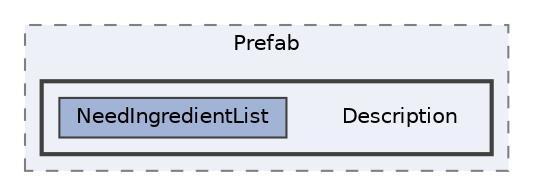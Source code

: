 digraph "003_Item/Window/RecipeWindow/Prefab/Description"
{
 // LATEX_PDF_SIZE
  bgcolor="transparent";
  edge [fontname=Helvetica,fontsize=10,labelfontname=Helvetica,labelfontsize=10];
  node [fontname=Helvetica,fontsize=10,shape=box,height=0.2,width=0.4];
  compound=true
  subgraph clusterdir_e468fb2dc7b48b02014f13e58344d230 {
    graph [ bgcolor="#edf0f7", pencolor="grey50", label="Prefab", fontname=Helvetica,fontsize=10 style="filled,dashed", URL="dir_e468fb2dc7b48b02014f13e58344d230.html",tooltip=""]
  subgraph clusterdir_a0969edd77d3e561ee6c3abcdcfd4c62 {
    graph [ bgcolor="#edf0f7", pencolor="grey25", label="", fontname=Helvetica,fontsize=10 style="filled,bold", URL="dir_a0969edd77d3e561ee6c3abcdcfd4c62.html",tooltip=""]
    dir_a0969edd77d3e561ee6c3abcdcfd4c62 [shape=plaintext, label="Description"];
  dir_d64edecfc3110a9ddea4f1c665c8ab6e [label="NeedIngredientList", fillcolor="#a2b4d6", color="grey25", style="filled", URL="dir_d64edecfc3110a9ddea4f1c665c8ab6e.html",tooltip=""];
  }
  }
}
